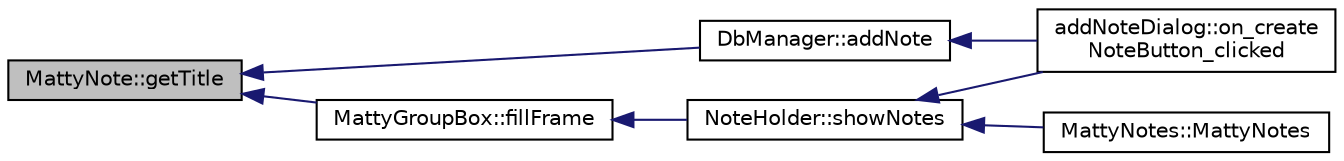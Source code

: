 digraph "MattyNote::getTitle"
{
  edge [fontname="Helvetica",fontsize="10",labelfontname="Helvetica",labelfontsize="10"];
  node [fontname="Helvetica",fontsize="10",shape=record];
  rankdir="LR";
  Node68 [label="MattyNote::getTitle",height=0.2,width=0.4,color="black", fillcolor="grey75", style="filled", fontcolor="black"];
  Node68 -> Node69 [dir="back",color="midnightblue",fontsize="10",style="solid",fontname="Helvetica"];
  Node69 [label="DbManager::addNote",height=0.2,width=0.4,color="black", fillcolor="white", style="filled",URL="$classDbManager.html#a0d97afdec08f212ec39100d26d8b4273"];
  Node69 -> Node70 [dir="back",color="midnightblue",fontsize="10",style="solid",fontname="Helvetica"];
  Node70 [label="addNoteDialog::on_create\lNoteButton_clicked",height=0.2,width=0.4,color="black", fillcolor="white", style="filled",URL="$classaddNoteDialog.html#a67b28dc05851888a45774eb240d6e43d"];
  Node68 -> Node71 [dir="back",color="midnightblue",fontsize="10",style="solid",fontname="Helvetica"];
  Node71 [label="MattyGroupBox::fillFrame",height=0.2,width=0.4,color="black", fillcolor="white", style="filled",URL="$classMattyGroupBox.html#a4cbc1800e9ec63cdd0e064d3a3738b80"];
  Node71 -> Node72 [dir="back",color="midnightblue",fontsize="10",style="solid",fontname="Helvetica"];
  Node72 [label="NoteHolder::showNotes",height=0.2,width=0.4,color="black", fillcolor="white", style="filled",URL="$classNoteHolder.html#a9fbdbdf5cc2628f360c45eb861eacded"];
  Node72 -> Node70 [dir="back",color="midnightblue",fontsize="10",style="solid",fontname="Helvetica"];
  Node72 -> Node73 [dir="back",color="midnightblue",fontsize="10",style="solid",fontname="Helvetica"];
  Node73 [label="MattyNotes::MattyNotes",height=0.2,width=0.4,color="black", fillcolor="white", style="filled",URL="$classMattyNotes.html#aa81db851f82183700abb0b7cd1ba2299"];
}
